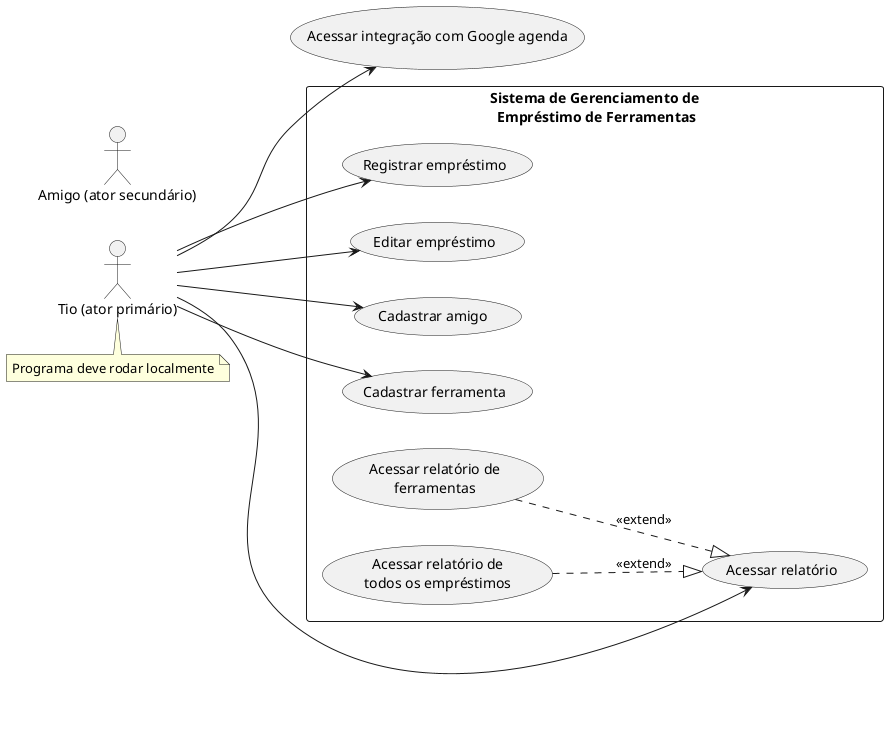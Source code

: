 @startuml

left to right direction

actor "Tio (ator primário)" as primario
note bottom
  Programa deve rodar localmente
end note
actor "Amigo (ator secundário)"

  usecase  UC4 as "Acessar integração com Google agenda"

rectangle "Sistema de Gerenciamento de\n Empréstimo de Ferramentas" {
  usecase "Registrar empréstimo" as UC1
  usecase "Editar empréstimo" as UC2
  usecase "Acessar relatório" as UC3

  usecase "Cadastrar amigo " as UC7
  usecase "Cadastrar ferramenta" as UC8
  usecase "Acessar relatório de\nferramentas" as UC9
  usecase "Acessar relatório de\ntodos os empréstimos" as UC10
}

primario --> UC1
primario --> UC2
primario --> UC3
primario --> UC4
primario --> UC7
primario --> UC8
UC9 ..|> UC3 : <<extend>>
UC10 ..|> UC3 : <<extend>>

@enduml

